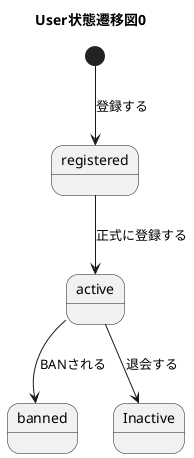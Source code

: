 ' userの状態遷移図
@startuml{super-simple-state-machine.png}
title User状態遷移図0

[*] --> registered : 登録する
registered --> active : 正式に登録する
active --> banned : BANされる
active --> Inactive : 退会する

@enduml

